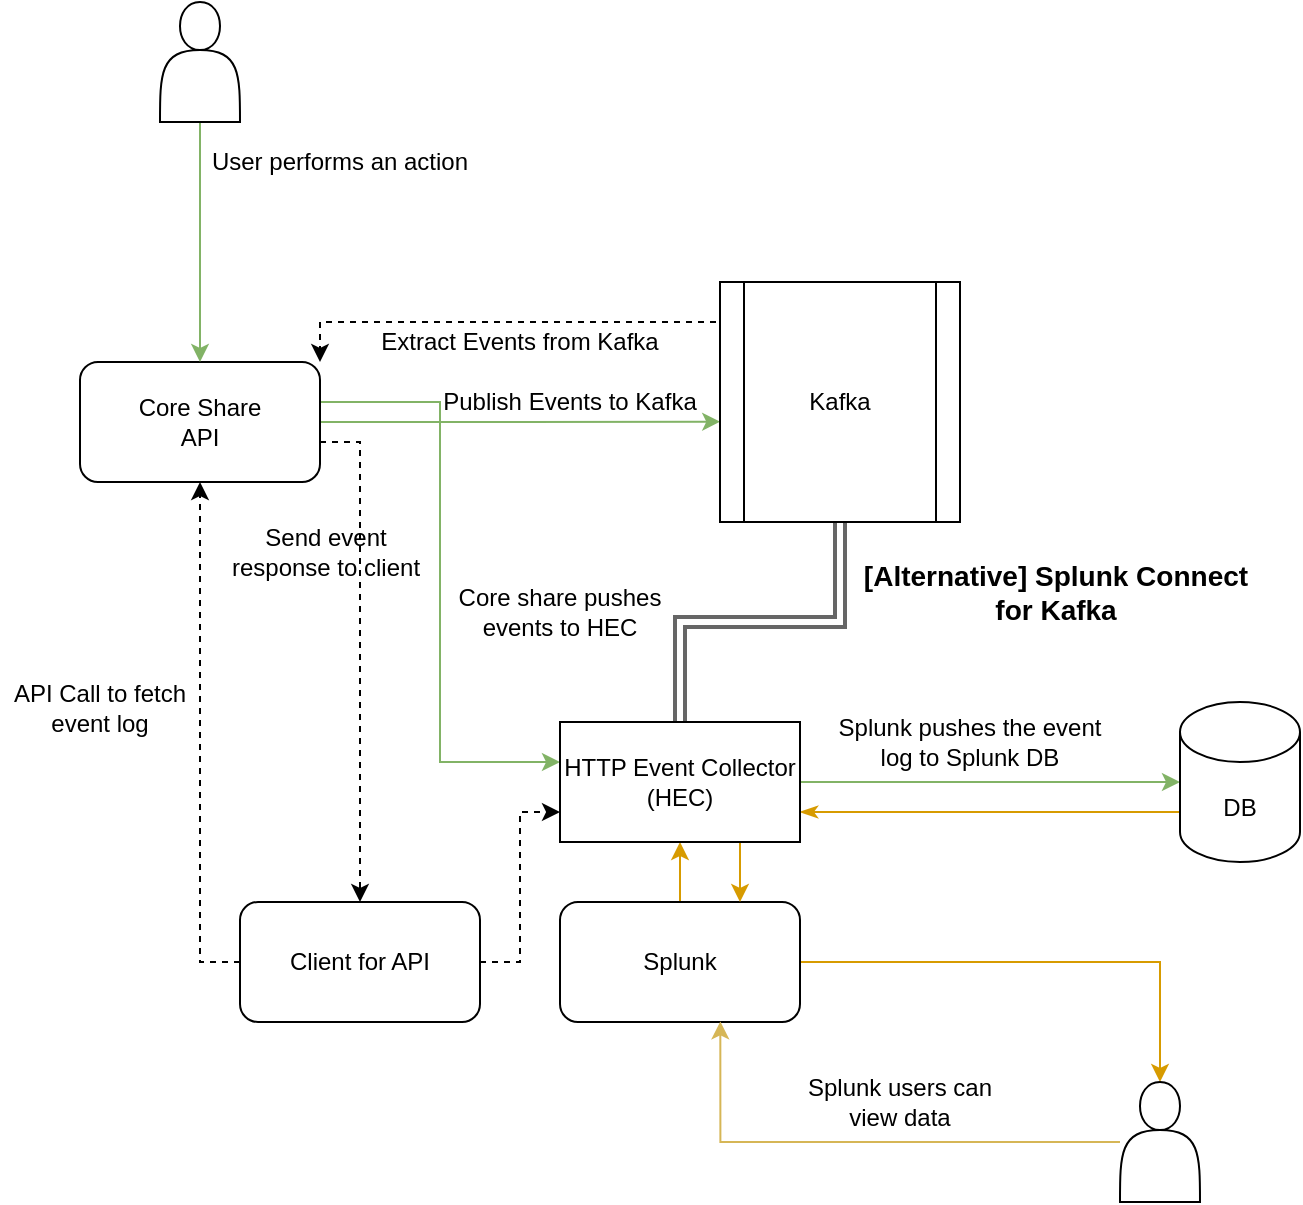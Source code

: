 <mxfile version="13.7.6" type="github">
  <diagram id="C5RBs43oDa-KdzZeNtuy" name="Page-1">
    <mxGraphModel dx="2062" dy="1081" grid="1" gridSize="10" guides="1" tooltips="1" connect="1" arrows="1" fold="1" page="1" pageScale="1" pageWidth="827" pageHeight="1169" math="0" shadow="0">
      <root>
        <mxCell id="WIyWlLk6GJQsqaUBKTNV-0" />
        <mxCell id="WIyWlLk6GJQsqaUBKTNV-1" parent="WIyWlLk6GJQsqaUBKTNV-0" />
        <mxCell id="oInfv-fMDn0yhap7R1GD-4" style="edgeStyle=orthogonalEdgeStyle;rounded=0;orthogonalLoop=1;jettySize=auto;html=1;entryX=0.001;entryY=0.582;entryDx=0;entryDy=0;entryPerimeter=0;fillColor=#d5e8d4;strokeColor=#82b366;" edge="1" parent="WIyWlLk6GJQsqaUBKTNV-1" source="oInfv-fMDn0yhap7R1GD-0" target="oInfv-fMDn0yhap7R1GD-1">
          <mxGeometry relative="1" as="geometry" />
        </mxCell>
        <mxCell id="oInfv-fMDn0yhap7R1GD-15" style="edgeStyle=orthogonalEdgeStyle;rounded=0;orthogonalLoop=1;jettySize=auto;html=1;fillColor=#d5e8d4;strokeColor=#82b366;" edge="1" parent="WIyWlLk6GJQsqaUBKTNV-1" source="oInfv-fMDn0yhap7R1GD-0" target="oInfv-fMDn0yhap7R1GD-23">
          <mxGeometry relative="1" as="geometry">
            <mxPoint x="370" y="560" as="targetPoint" />
            <Array as="points">
              <mxPoint x="260" y="380" />
              <mxPoint x="260" y="560" />
            </Array>
          </mxGeometry>
        </mxCell>
        <mxCell id="oInfv-fMDn0yhap7R1GD-25" style="edgeStyle=orthogonalEdgeStyle;rounded=0;orthogonalLoop=1;jettySize=auto;html=1;dashed=1;" edge="1" parent="WIyWlLk6GJQsqaUBKTNV-1" source="oInfv-fMDn0yhap7R1GD-0" target="oInfv-fMDn0yhap7R1GD-21">
          <mxGeometry relative="1" as="geometry">
            <Array as="points">
              <mxPoint x="220" y="400" />
            </Array>
          </mxGeometry>
        </mxCell>
        <mxCell id="oInfv-fMDn0yhap7R1GD-0" value="Core Share&lt;br&gt;API" style="rounded=1;whiteSpace=wrap;html=1;" vertex="1" parent="WIyWlLk6GJQsqaUBKTNV-1">
          <mxGeometry x="80" y="360" width="120" height="60" as="geometry" />
        </mxCell>
        <mxCell id="oInfv-fMDn0yhap7R1GD-27" style="edgeStyle=orthogonalEdgeStyle;rounded=0;orthogonalLoop=1;jettySize=auto;html=1;exitX=0;exitY=0.25;exitDx=0;exitDy=0;entryX=1;entryY=0;entryDx=0;entryDy=0;dashed=1;" edge="1" parent="WIyWlLk6GJQsqaUBKTNV-1" source="oInfv-fMDn0yhap7R1GD-1" target="oInfv-fMDn0yhap7R1GD-0">
          <mxGeometry relative="1" as="geometry">
            <Array as="points">
              <mxPoint x="400" y="340" />
              <mxPoint x="200" y="340" />
            </Array>
          </mxGeometry>
        </mxCell>
        <mxCell id="oInfv-fMDn0yhap7R1GD-35" style="edgeStyle=orthogonalEdgeStyle;rounded=0;orthogonalLoop=1;jettySize=auto;html=1;entryX=0.5;entryY=0;entryDx=0;entryDy=0;endArrow=none;endFill=0;fillColor=#f5f5f5;strokeColor=#666666;strokeWidth=2;shape=link;" edge="1" parent="WIyWlLk6GJQsqaUBKTNV-1" source="oInfv-fMDn0yhap7R1GD-1" target="oInfv-fMDn0yhap7R1GD-23">
          <mxGeometry relative="1" as="geometry" />
        </mxCell>
        <mxCell id="oInfv-fMDn0yhap7R1GD-1" value="Kafka" style="shape=process;whiteSpace=wrap;html=1;backgroundOutline=1;" vertex="1" parent="WIyWlLk6GJQsqaUBKTNV-1">
          <mxGeometry x="400" y="320" width="120" height="120" as="geometry" />
        </mxCell>
        <mxCell id="oInfv-fMDn0yhap7R1GD-5" style="edgeStyle=orthogonalEdgeStyle;rounded=0;orthogonalLoop=1;jettySize=auto;html=1;entryX=0;entryY=0.5;entryDx=0;entryDy=0;entryPerimeter=0;exitX=1;exitY=0.5;exitDx=0;exitDy=0;fillColor=#d5e8d4;strokeColor=#82b366;" edge="1" parent="WIyWlLk6GJQsqaUBKTNV-1" source="oInfv-fMDn0yhap7R1GD-23" target="oInfv-fMDn0yhap7R1GD-3">
          <mxGeometry relative="1" as="geometry">
            <Array as="points">
              <mxPoint x="620" y="570" />
            </Array>
          </mxGeometry>
        </mxCell>
        <mxCell id="oInfv-fMDn0yhap7R1GD-6" style="edgeStyle=orthogonalEdgeStyle;rounded=0;orthogonalLoop=1;jettySize=auto;html=1;entryX=0.5;entryY=1;entryDx=0;entryDy=0;dashed=1;exitX=0;exitY=0.5;exitDx=0;exitDy=0;" edge="1" parent="WIyWlLk6GJQsqaUBKTNV-1" source="oInfv-fMDn0yhap7R1GD-21" target="oInfv-fMDn0yhap7R1GD-0">
          <mxGeometry relative="1" as="geometry">
            <mxPoint x="120" y="710" as="sourcePoint" />
          </mxGeometry>
        </mxCell>
        <mxCell id="oInfv-fMDn0yhap7R1GD-30" value="" style="edgeStyle=orthogonalEdgeStyle;rounded=0;orthogonalLoop=1;jettySize=auto;html=1;fillColor=#ffe6cc;strokeColor=#d79b00;" edge="1" parent="WIyWlLk6GJQsqaUBKTNV-1" source="oInfv-fMDn0yhap7R1GD-2" target="oInfv-fMDn0yhap7R1GD-23">
          <mxGeometry relative="1" as="geometry">
            <Array as="points">
              <mxPoint x="410" y="600" />
              <mxPoint x="410" y="600" />
            </Array>
          </mxGeometry>
        </mxCell>
        <mxCell id="oInfv-fMDn0yhap7R1GD-33" style="edgeStyle=orthogonalEdgeStyle;rounded=0;orthogonalLoop=1;jettySize=auto;html=1;exitX=1;exitY=0.5;exitDx=0;exitDy=0;fillColor=#ffe6cc;strokeColor=#d79b00;" edge="1" parent="WIyWlLk6GJQsqaUBKTNV-1" source="oInfv-fMDn0yhap7R1GD-2" target="oInfv-fMDn0yhap7R1GD-18">
          <mxGeometry relative="1" as="geometry" />
        </mxCell>
        <mxCell id="oInfv-fMDn0yhap7R1GD-2" value="Splunk" style="rounded=1;whiteSpace=wrap;html=1;" vertex="1" parent="WIyWlLk6GJQsqaUBKTNV-1">
          <mxGeometry x="320" y="630" width="120" height="60" as="geometry" />
        </mxCell>
        <mxCell id="oInfv-fMDn0yhap7R1GD-34" style="edgeStyle=orthogonalEdgeStyle;rounded=0;orthogonalLoop=1;jettySize=auto;html=1;exitX=0;exitY=0;exitDx=0;exitDy=52.5;exitPerimeter=0;entryX=1;entryY=0.75;entryDx=0;entryDy=0;fillColor=#ffe6cc;strokeColor=#d79b00;endArrow=classicThin;endFill=1;" edge="1" parent="WIyWlLk6GJQsqaUBKTNV-1" source="oInfv-fMDn0yhap7R1GD-3" target="oInfv-fMDn0yhap7R1GD-23">
          <mxGeometry relative="1" as="geometry">
            <Array as="points">
              <mxPoint x="630" y="585" />
            </Array>
          </mxGeometry>
        </mxCell>
        <mxCell id="oInfv-fMDn0yhap7R1GD-3" value="DB" style="shape=cylinder3;whiteSpace=wrap;html=1;boundedLbl=1;backgroundOutline=1;size=15;" vertex="1" parent="WIyWlLk6GJQsqaUBKTNV-1">
          <mxGeometry x="630" y="530" width="60" height="80" as="geometry" />
        </mxCell>
        <mxCell id="oInfv-fMDn0yhap7R1GD-7" value="Publish Events to Kafka" style="text;html=1;strokeColor=none;fillColor=none;align=center;verticalAlign=middle;whiteSpace=wrap;rounded=0;" vertex="1" parent="WIyWlLk6GJQsqaUBKTNV-1">
          <mxGeometry x="260" y="375" width="130" height="10" as="geometry" />
        </mxCell>
        <mxCell id="oInfv-fMDn0yhap7R1GD-8" value="Splunk pushes the event log to Splunk DB" style="text;html=1;strokeColor=none;fillColor=none;align=center;verticalAlign=middle;whiteSpace=wrap;rounded=0;" vertex="1" parent="WIyWlLk6GJQsqaUBKTNV-1">
          <mxGeometry x="450" y="540" width="150" height="20" as="geometry" />
        </mxCell>
        <mxCell id="oInfv-fMDn0yhap7R1GD-10" value="API Call to fetch event log" style="text;html=1;strokeColor=none;fillColor=none;align=center;verticalAlign=middle;whiteSpace=wrap;rounded=0;" vertex="1" parent="WIyWlLk6GJQsqaUBKTNV-1">
          <mxGeometry x="40" y="528" width="100" height="10" as="geometry" />
        </mxCell>
        <mxCell id="oInfv-fMDn0yhap7R1GD-12" style="edgeStyle=orthogonalEdgeStyle;rounded=0;orthogonalLoop=1;jettySize=auto;html=1;entryX=0.5;entryY=0;entryDx=0;entryDy=0;fillColor=#d5e8d4;strokeColor=#82b366;" edge="1" parent="WIyWlLk6GJQsqaUBKTNV-1" source="oInfv-fMDn0yhap7R1GD-11" target="oInfv-fMDn0yhap7R1GD-0">
          <mxGeometry relative="1" as="geometry" />
        </mxCell>
        <mxCell id="oInfv-fMDn0yhap7R1GD-11" value="" style="shape=actor;whiteSpace=wrap;html=1;" vertex="1" parent="WIyWlLk6GJQsqaUBKTNV-1">
          <mxGeometry x="120" y="180" width="40" height="60" as="geometry" />
        </mxCell>
        <mxCell id="oInfv-fMDn0yhap7R1GD-13" value="User performs an action" style="text;html=1;strokeColor=none;fillColor=none;align=center;verticalAlign=middle;whiteSpace=wrap;rounded=0;" vertex="1" parent="WIyWlLk6GJQsqaUBKTNV-1">
          <mxGeometry x="140" y="250" width="140" height="20" as="geometry" />
        </mxCell>
        <mxCell id="oInfv-fMDn0yhap7R1GD-16" value="Core share pushes events to HEC" style="text;html=1;strokeColor=none;fillColor=none;align=center;verticalAlign=middle;whiteSpace=wrap;rounded=0;" vertex="1" parent="WIyWlLk6GJQsqaUBKTNV-1">
          <mxGeometry x="260" y="480" width="120" height="10" as="geometry" />
        </mxCell>
        <mxCell id="oInfv-fMDn0yhap7R1GD-17" value="Extract Events from Kafka" style="text;html=1;strokeColor=none;fillColor=none;align=center;verticalAlign=middle;whiteSpace=wrap;rounded=0;" vertex="1" parent="WIyWlLk6GJQsqaUBKTNV-1">
          <mxGeometry x="225" y="345" width="150" height="10" as="geometry" />
        </mxCell>
        <mxCell id="oInfv-fMDn0yhap7R1GD-19" style="edgeStyle=orthogonalEdgeStyle;rounded=0;orthogonalLoop=1;jettySize=auto;html=1;entryX=0.668;entryY=0.995;entryDx=0;entryDy=0;entryPerimeter=0;fillColor=#fff2cc;strokeColor=#d6b656;" edge="1" parent="WIyWlLk6GJQsqaUBKTNV-1" source="oInfv-fMDn0yhap7R1GD-18" target="oInfv-fMDn0yhap7R1GD-2">
          <mxGeometry relative="1" as="geometry" />
        </mxCell>
        <mxCell id="oInfv-fMDn0yhap7R1GD-18" value="" style="shape=actor;whiteSpace=wrap;html=1;" vertex="1" parent="WIyWlLk6GJQsqaUBKTNV-1">
          <mxGeometry x="600" y="720" width="40" height="60" as="geometry" />
        </mxCell>
        <mxCell id="oInfv-fMDn0yhap7R1GD-20" value="Splunk users can view data" style="text;html=1;strokeColor=none;fillColor=none;align=center;verticalAlign=middle;whiteSpace=wrap;rounded=0;" vertex="1" parent="WIyWlLk6GJQsqaUBKTNV-1">
          <mxGeometry x="440" y="720" width="100" height="20" as="geometry" />
        </mxCell>
        <mxCell id="oInfv-fMDn0yhap7R1GD-29" value="" style="edgeStyle=orthogonalEdgeStyle;rounded=0;orthogonalLoop=1;jettySize=auto;html=1;dashed=1;entryX=0;entryY=0.75;entryDx=0;entryDy=0;" edge="1" parent="WIyWlLk6GJQsqaUBKTNV-1" source="oInfv-fMDn0yhap7R1GD-21" target="oInfv-fMDn0yhap7R1GD-23">
          <mxGeometry relative="1" as="geometry" />
        </mxCell>
        <mxCell id="oInfv-fMDn0yhap7R1GD-21" value="Client for API" style="rounded=1;whiteSpace=wrap;html=1;" vertex="1" parent="WIyWlLk6GJQsqaUBKTNV-1">
          <mxGeometry x="160" y="630" width="120" height="60" as="geometry" />
        </mxCell>
        <mxCell id="oInfv-fMDn0yhap7R1GD-32" style="edgeStyle=orthogonalEdgeStyle;rounded=0;orthogonalLoop=1;jettySize=auto;html=1;exitX=0.75;exitY=1;exitDx=0;exitDy=0;entryX=0.75;entryY=0;entryDx=0;entryDy=0;fillColor=#ffe6cc;strokeColor=#d79b00;" edge="1" parent="WIyWlLk6GJQsqaUBKTNV-1" source="oInfv-fMDn0yhap7R1GD-23" target="oInfv-fMDn0yhap7R1GD-2">
          <mxGeometry relative="1" as="geometry" />
        </mxCell>
        <mxCell id="oInfv-fMDn0yhap7R1GD-23" value="HTTP Event Collector&lt;br&gt;(HEC)" style="rounded=0;whiteSpace=wrap;html=1;" vertex="1" parent="WIyWlLk6GJQsqaUBKTNV-1">
          <mxGeometry x="320" y="540" width="120" height="60" as="geometry" />
        </mxCell>
        <mxCell id="oInfv-fMDn0yhap7R1GD-28" value="Send event response to client" style="text;html=1;strokeColor=none;fillColor=none;align=center;verticalAlign=middle;whiteSpace=wrap;rounded=0;" vertex="1" parent="WIyWlLk6GJQsqaUBKTNV-1">
          <mxGeometry x="153" y="450" width="100" height="10" as="geometry" />
        </mxCell>
        <mxCell id="oInfv-fMDn0yhap7R1GD-36" value="&lt;b&gt;&lt;font style=&quot;font-size: 14px&quot;&gt;[Alternative] Splunk Connect for Kafka&lt;/font&gt;&lt;/b&gt;" style="text;html=1;strokeColor=none;fillColor=none;align=center;verticalAlign=middle;whiteSpace=wrap;rounded=0;" vertex="1" parent="WIyWlLk6GJQsqaUBKTNV-1">
          <mxGeometry x="463" y="470" width="210" height="10" as="geometry" />
        </mxCell>
      </root>
    </mxGraphModel>
  </diagram>
</mxfile>
